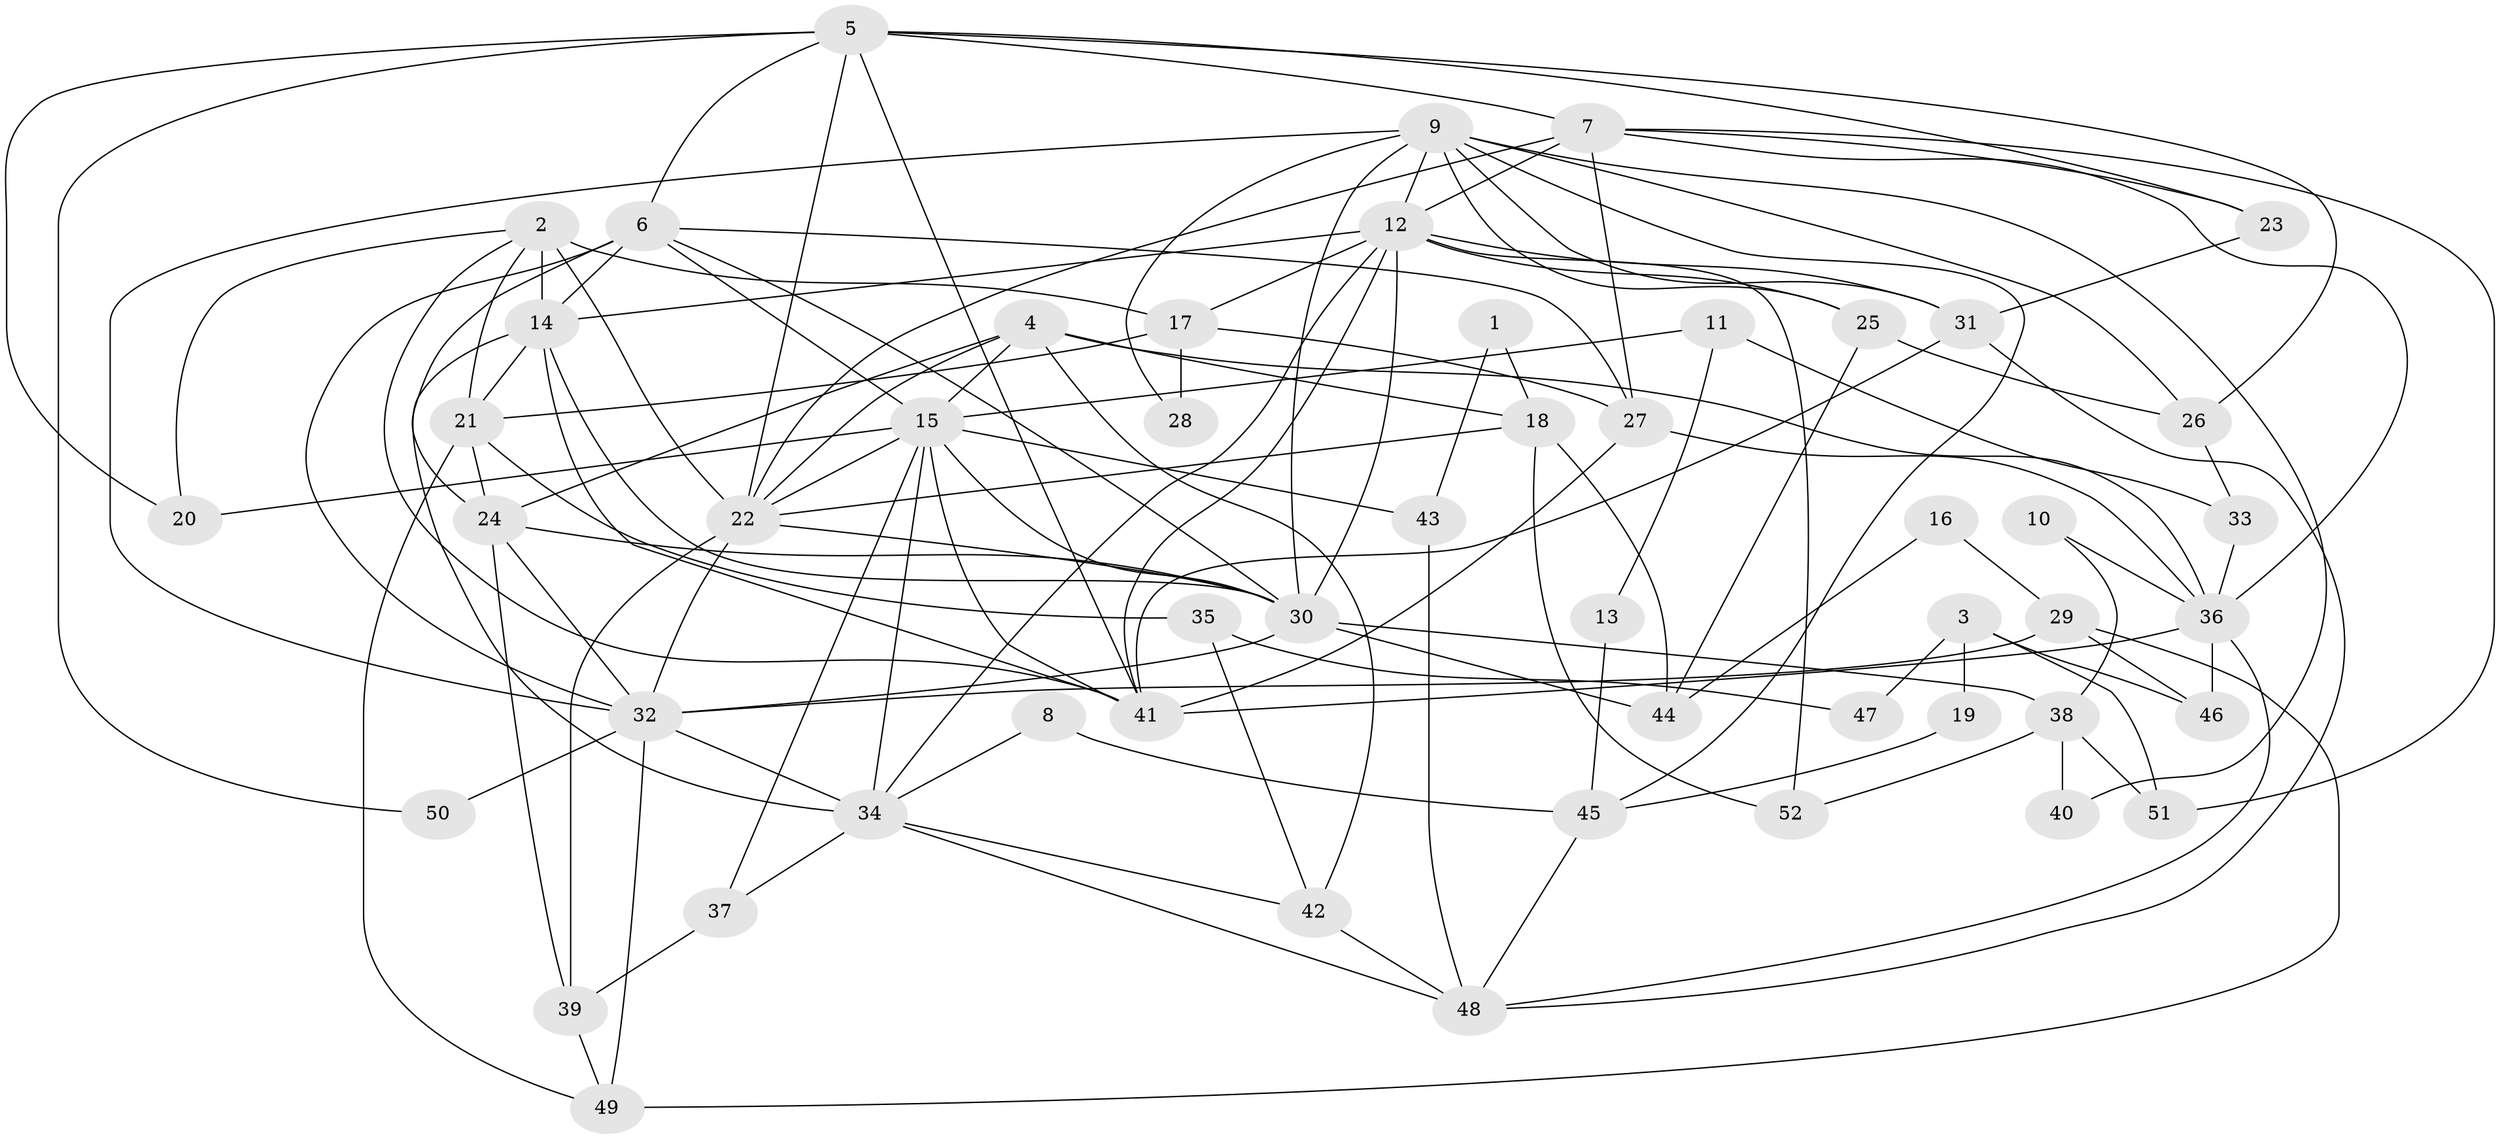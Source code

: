 // original degree distribution, {3: 0.2692307692307692, 4: 0.2403846153846154, 5: 0.23076923076923078, 6: 0.04807692307692308, 2: 0.14423076923076922, 7: 0.04807692307692308, 9: 0.009615384615384616, 8: 0.009615384615384616}
// Generated by graph-tools (version 1.1) at 2025/35/03/09/25 02:35:57]
// undirected, 52 vertices, 126 edges
graph export_dot {
graph [start="1"]
  node [color=gray90,style=filled];
  1;
  2;
  3;
  4;
  5;
  6;
  7;
  8;
  9;
  10;
  11;
  12;
  13;
  14;
  15;
  16;
  17;
  18;
  19;
  20;
  21;
  22;
  23;
  24;
  25;
  26;
  27;
  28;
  29;
  30;
  31;
  32;
  33;
  34;
  35;
  36;
  37;
  38;
  39;
  40;
  41;
  42;
  43;
  44;
  45;
  46;
  47;
  48;
  49;
  50;
  51;
  52;
  1 -- 18 [weight=1.0];
  1 -- 43 [weight=1.0];
  2 -- 14 [weight=4.0];
  2 -- 17 [weight=1.0];
  2 -- 20 [weight=1.0];
  2 -- 21 [weight=2.0];
  2 -- 22 [weight=1.0];
  2 -- 41 [weight=1.0];
  3 -- 19 [weight=1.0];
  3 -- 46 [weight=1.0];
  3 -- 47 [weight=1.0];
  3 -- 51 [weight=1.0];
  4 -- 15 [weight=2.0];
  4 -- 18 [weight=1.0];
  4 -- 22 [weight=3.0];
  4 -- 24 [weight=1.0];
  4 -- 36 [weight=2.0];
  4 -- 42 [weight=1.0];
  5 -- 6 [weight=1.0];
  5 -- 7 [weight=1.0];
  5 -- 20 [weight=1.0];
  5 -- 22 [weight=1.0];
  5 -- 23 [weight=1.0];
  5 -- 26 [weight=1.0];
  5 -- 41 [weight=1.0];
  5 -- 50 [weight=1.0];
  6 -- 14 [weight=1.0];
  6 -- 15 [weight=1.0];
  6 -- 24 [weight=1.0];
  6 -- 27 [weight=1.0];
  6 -- 30 [weight=1.0];
  6 -- 32 [weight=2.0];
  7 -- 12 [weight=1.0];
  7 -- 22 [weight=2.0];
  7 -- 23 [weight=1.0];
  7 -- 27 [weight=1.0];
  7 -- 36 [weight=1.0];
  7 -- 51 [weight=1.0];
  8 -- 34 [weight=1.0];
  8 -- 45 [weight=1.0];
  9 -- 12 [weight=1.0];
  9 -- 25 [weight=1.0];
  9 -- 26 [weight=1.0];
  9 -- 28 [weight=1.0];
  9 -- 30 [weight=2.0];
  9 -- 31 [weight=1.0];
  9 -- 32 [weight=1.0];
  9 -- 40 [weight=1.0];
  9 -- 45 [weight=1.0];
  10 -- 36 [weight=1.0];
  10 -- 38 [weight=1.0];
  11 -- 13 [weight=1.0];
  11 -- 15 [weight=1.0];
  11 -- 33 [weight=1.0];
  12 -- 14 [weight=3.0];
  12 -- 17 [weight=1.0];
  12 -- 25 [weight=1.0];
  12 -- 30 [weight=2.0];
  12 -- 31 [weight=1.0];
  12 -- 34 [weight=2.0];
  12 -- 41 [weight=1.0];
  12 -- 52 [weight=1.0];
  13 -- 45 [weight=1.0];
  14 -- 21 [weight=1.0];
  14 -- 30 [weight=1.0];
  14 -- 34 [weight=2.0];
  14 -- 41 [weight=1.0];
  15 -- 20 [weight=1.0];
  15 -- 22 [weight=1.0];
  15 -- 30 [weight=1.0];
  15 -- 34 [weight=2.0];
  15 -- 37 [weight=1.0];
  15 -- 41 [weight=1.0];
  15 -- 43 [weight=1.0];
  16 -- 29 [weight=1.0];
  16 -- 44 [weight=1.0];
  17 -- 21 [weight=1.0];
  17 -- 27 [weight=1.0];
  17 -- 28 [weight=1.0];
  18 -- 22 [weight=1.0];
  18 -- 44 [weight=1.0];
  18 -- 52 [weight=1.0];
  19 -- 45 [weight=1.0];
  21 -- 24 [weight=1.0];
  21 -- 35 [weight=1.0];
  21 -- 49 [weight=1.0];
  22 -- 30 [weight=1.0];
  22 -- 32 [weight=3.0];
  22 -- 39 [weight=1.0];
  23 -- 31 [weight=1.0];
  24 -- 30 [weight=2.0];
  24 -- 32 [weight=1.0];
  24 -- 39 [weight=1.0];
  25 -- 26 [weight=1.0];
  25 -- 44 [weight=1.0];
  26 -- 33 [weight=1.0];
  27 -- 36 [weight=1.0];
  27 -- 41 [weight=1.0];
  29 -- 32 [weight=1.0];
  29 -- 46 [weight=1.0];
  29 -- 49 [weight=1.0];
  30 -- 32 [weight=1.0];
  30 -- 38 [weight=1.0];
  30 -- 44 [weight=1.0];
  31 -- 41 [weight=1.0];
  31 -- 48 [weight=1.0];
  32 -- 34 [weight=2.0];
  32 -- 49 [weight=1.0];
  32 -- 50 [weight=1.0];
  33 -- 36 [weight=1.0];
  34 -- 37 [weight=1.0];
  34 -- 42 [weight=1.0];
  34 -- 48 [weight=1.0];
  35 -- 42 [weight=1.0];
  35 -- 47 [weight=1.0];
  36 -- 41 [weight=1.0];
  36 -- 46 [weight=1.0];
  36 -- 48 [weight=1.0];
  37 -- 39 [weight=1.0];
  38 -- 40 [weight=1.0];
  38 -- 51 [weight=1.0];
  38 -- 52 [weight=1.0];
  39 -- 49 [weight=1.0];
  42 -- 48 [weight=1.0];
  43 -- 48 [weight=1.0];
  45 -- 48 [weight=1.0];
}
